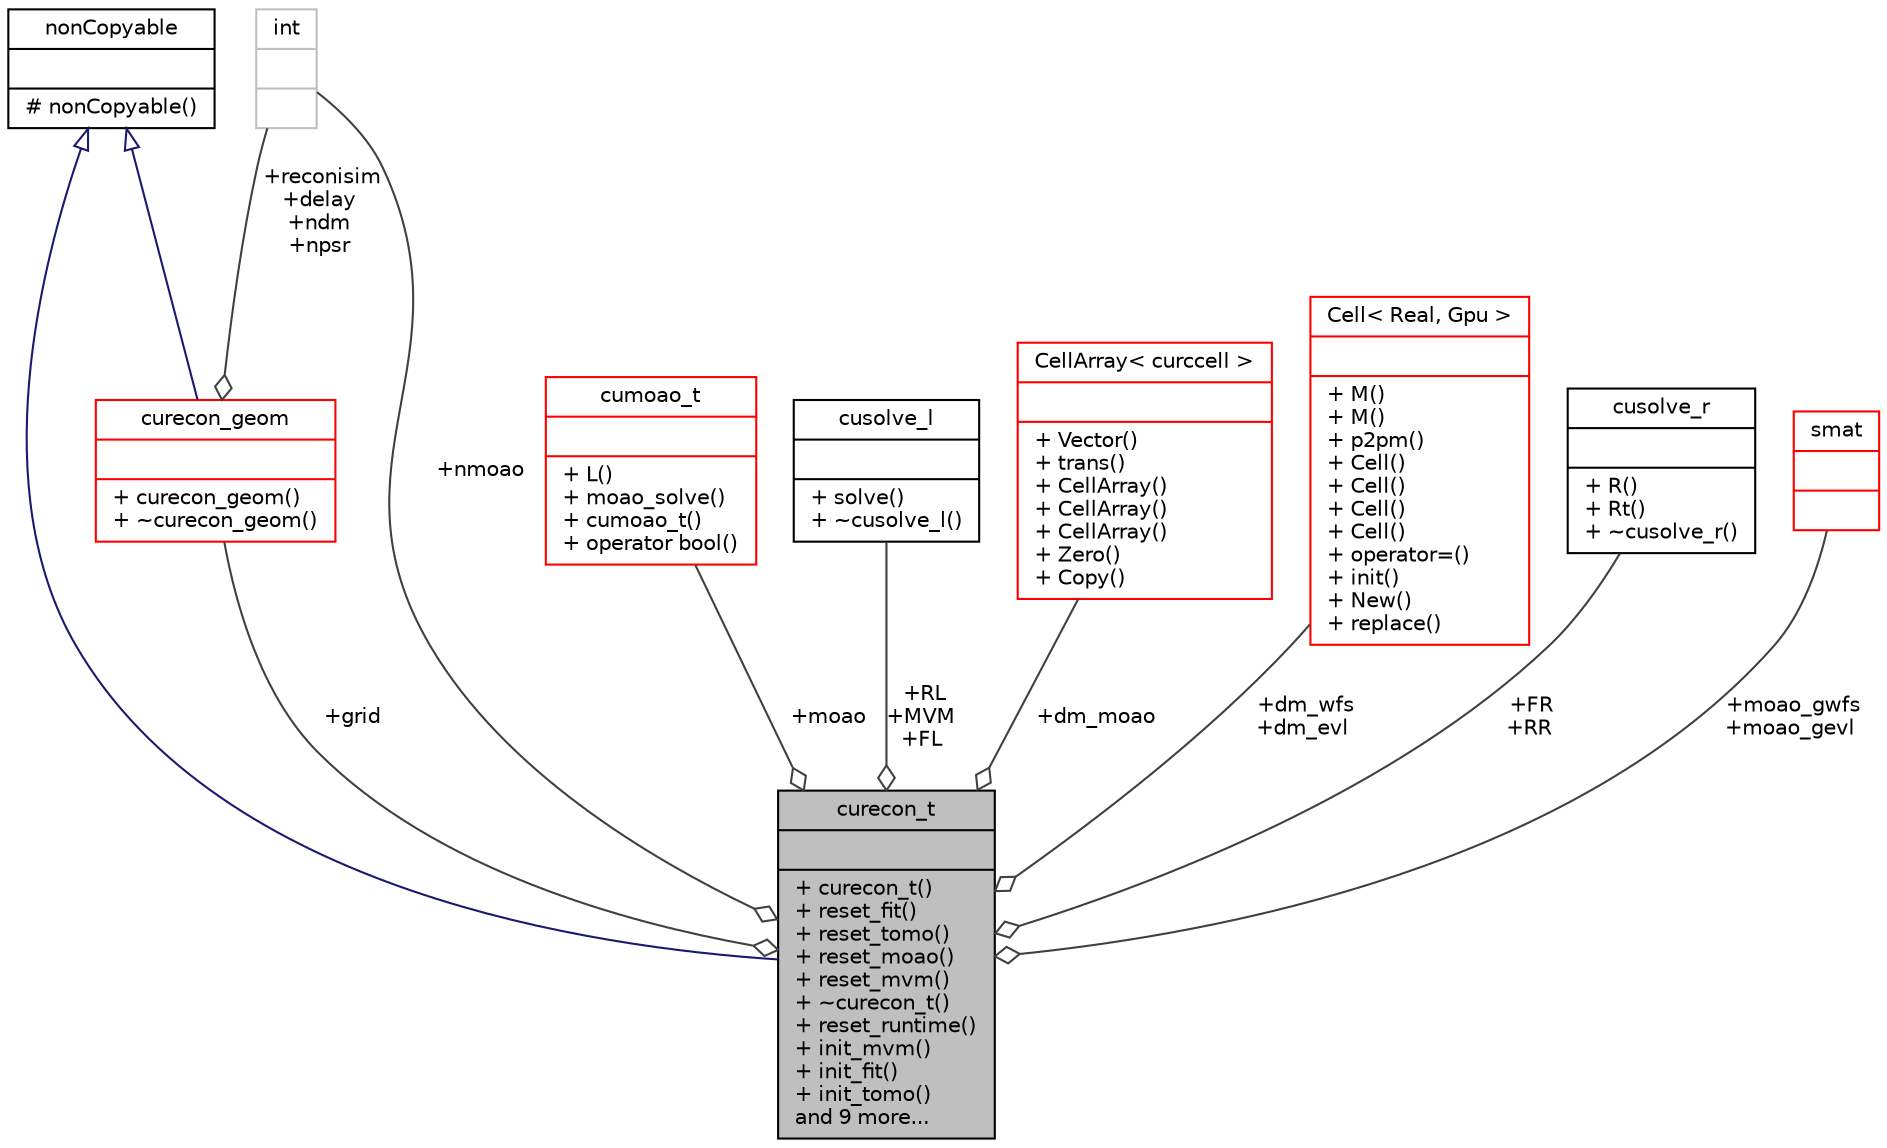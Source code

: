 digraph "curecon_t"
{
 // INTERACTIVE_SVG=YES
  bgcolor="transparent";
  edge [fontname="Helvetica",fontsize="10",labelfontname="Helvetica",labelfontsize="10"];
  node [fontname="Helvetica",fontsize="10",shape=record];
  Node2 [label="{curecon_t\n||+ curecon_t()\l+ reset_fit()\l+ reset_tomo()\l+ reset_moao()\l+ reset_mvm()\l+ ~curecon_t()\l+ reset_runtime()\l+ init_mvm()\l+ init_fit()\l+ init_tomo()\land 9 more...\l}",height=0.2,width=0.4,color="black", fillcolor="grey75", style="filled", fontcolor="black"];
  Node3 -> Node2 [dir="back",color="midnightblue",fontsize="10",style="solid",arrowtail="onormal",fontname="Helvetica"];
  Node3 [label="{nonCopyable\n||# nonCopyable()\l}",height=0.2,width=0.4,color="black",URL="$classnon_copyable.html"];
  Node4 -> Node2 [color="grey25",fontsize="10",style="solid",label=" +moao" ,arrowhead="odiamond",fontname="Helvetica"];
  Node4 [label="{cumoao_t\n||+ L()\l+ moao_solve()\l+ cumoao_t()\l+ operator bool()\l}",height=0.2,width=0.4,color="red",URL="$classcumoao__t.html"];
  Node6 -> Node2 [color="grey25",fontsize="10",style="solid",label=" +RL\n+MVM\n+FL" ,arrowhead="odiamond",fontname="Helvetica"];
  Node6 [label="{cusolve_l\n||+ solve()\l+ ~cusolve_l()\l}",height=0.2,width=0.4,color="black",URL="$classcusolve__l.html"];
  Node8 -> Node2 [color="grey25",fontsize="10",style="solid",label=" +dm_moao" ,arrowhead="odiamond",fontname="Helvetica"];
  Node8 [label="{CellArray\< curccell \>\n||+ Vector()\l+ trans()\l+ CellArray()\l+ CellArray()\l+ CellArray()\l+ Zero()\l+ Copy()\l}",height=0.2,width=0.4,color="red",URL="$class_cell_array.html"];
  Node19 -> Node2 [color="grey25",fontsize="10",style="solid",label=" +dm_wfs\n+dm_evl" ,arrowhead="odiamond",fontname="Helvetica"];
  Node19 [label="{Cell\< Real, Gpu \>\n||+ M()\l+ M()\l+ p2pm()\l+ Cell()\l+ Cell()\l+ Cell()\l+ Cell()\l+ operator=()\l+ init()\l+ New()\l+ replace()\l}",height=0.2,width=0.4,color="red",URL="$class_cell.html"];
  Node41 -> Node2 [color="grey25",fontsize="10",style="solid",label=" +FR\n+RR" ,arrowhead="odiamond",fontname="Helvetica"];
  Node41 [label="{cusolve_r\n||+ R()\l+ Rt()\l+ ~cusolve_r()\l}",height=0.2,width=0.4,color="black",URL="$classcusolve__r.html"];
  Node42 -> Node2 [color="grey25",fontsize="10",style="solid",label=" +nmoao" ,arrowhead="odiamond",fontname="Helvetica"];
  Node42 [label="{int\n||}",height=0.2,width=0.4,color="grey75"];
  Node43 -> Node2 [color="grey25",fontsize="10",style="solid",label=" +moao_gwfs\n+moao_gevl" ,arrowhead="odiamond",fontname="Helvetica"];
  Node43 [label="{smat\n||}",height=0.2,width=0.4,color="red",URL="$type_8h.html#structsmat"];
  Node53 -> Node2 [color="grey25",fontsize="10",style="solid",label=" +grid" ,arrowhead="odiamond",fontname="Helvetica"];
  Node53 [label="{curecon_geom\n||+ curecon_geom()\l+ ~curecon_geom()\l}",height=0.2,width=0.4,color="red",URL="$classcurecon__geom.html"];
  Node3 -> Node53 [dir="back",color="midnightblue",fontsize="10",style="solid",arrowtail="onormal",fontname="Helvetica"];
  Node42 -> Node53 [color="grey25",fontsize="10",style="solid",label=" +reconisim\n+delay\n+ndm\n+npsr" ,arrowhead="odiamond",fontname="Helvetica"];
}
